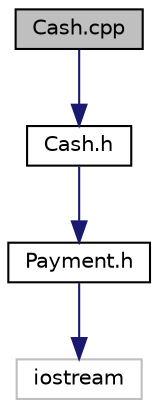 digraph "Cash.cpp"
{
  edge [fontname="Helvetica",fontsize="10",labelfontname="Helvetica",labelfontsize="10"];
  node [fontname="Helvetica",fontsize="10",shape=record];
  Node1 [label="Cash.cpp",height=0.2,width=0.4,color="black", fillcolor="grey75", style="filled", fontcolor="black"];
  Node1 -> Node2 [color="midnightblue",fontsize="10",style="solid",fontname="Helvetica"];
  Node2 [label="Cash.h",height=0.2,width=0.4,color="black", fillcolor="white", style="filled",URL="$Cash_8h.html",tooltip="This file declares Cash class. "];
  Node2 -> Node3 [color="midnightblue",fontsize="10",style="solid",fontname="Helvetica"];
  Node3 [label="Payment.h",height=0.2,width=0.4,color="black", fillcolor="white", style="filled",URL="$Payment_8h_source.html"];
  Node3 -> Node4 [color="midnightblue",fontsize="10",style="solid",fontname="Helvetica"];
  Node4 [label="iostream",height=0.2,width=0.4,color="grey75", fillcolor="white", style="filled"];
}
